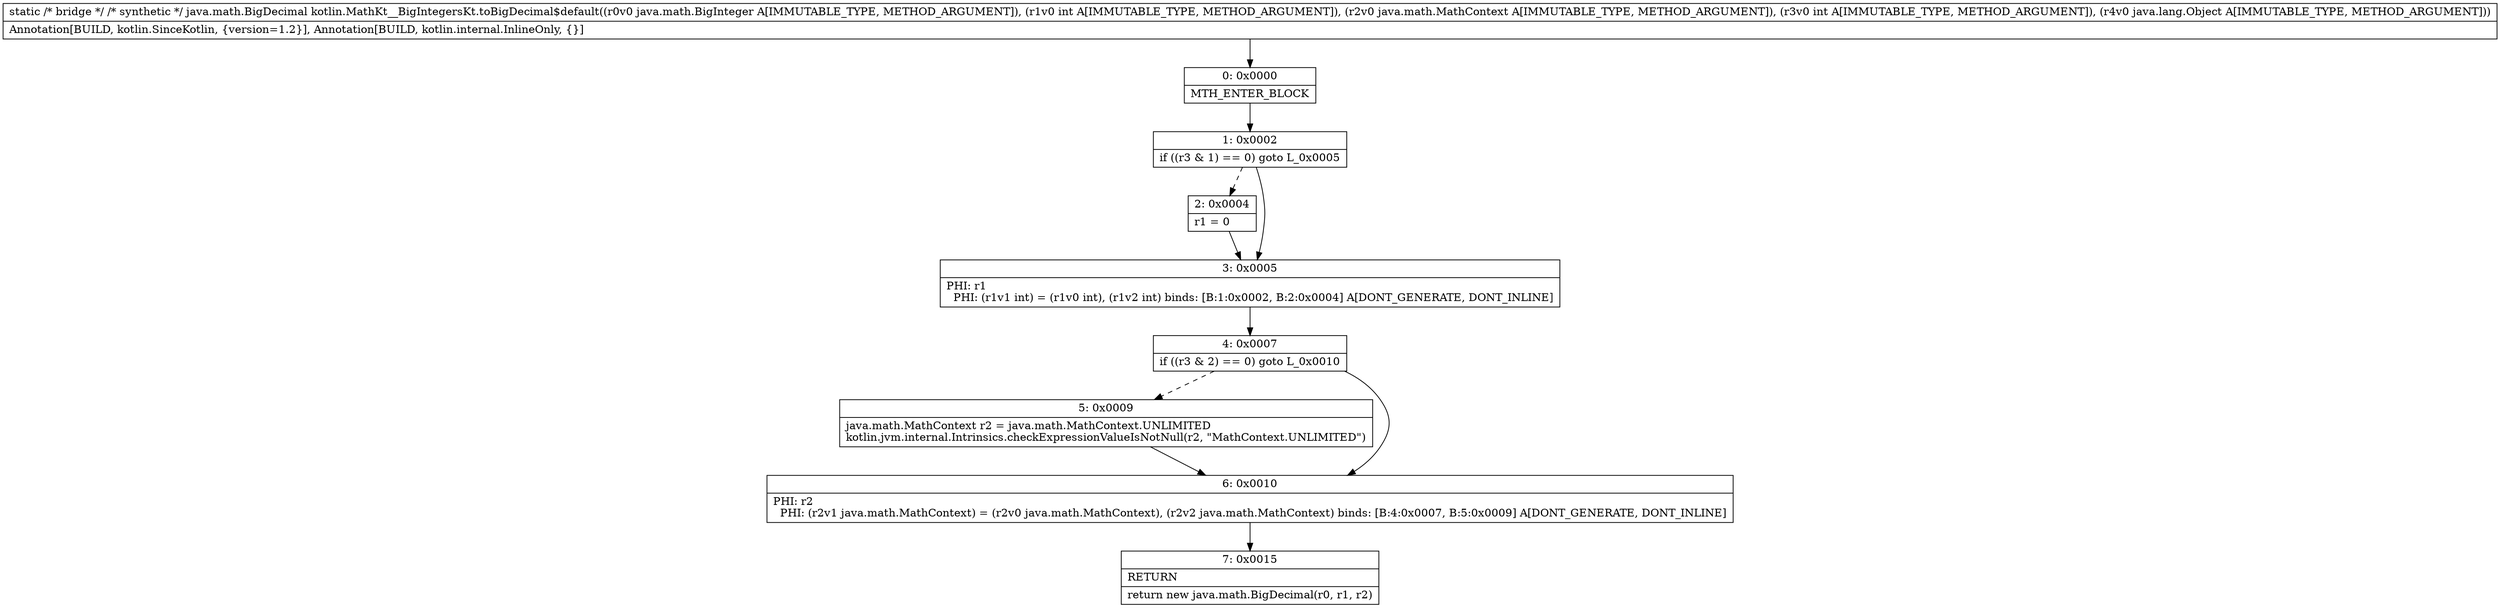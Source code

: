 digraph "CFG forkotlin.MathKt__BigIntegersKt.toBigDecimal$default(Ljava\/math\/BigInteger;ILjava\/math\/MathContext;ILjava\/lang\/Object;)Ljava\/math\/BigDecimal;" {
Node_0 [shape=record,label="{0\:\ 0x0000|MTH_ENTER_BLOCK\l}"];
Node_1 [shape=record,label="{1\:\ 0x0002|if ((r3 & 1) == 0) goto L_0x0005\l}"];
Node_2 [shape=record,label="{2\:\ 0x0004|r1 = 0\l}"];
Node_3 [shape=record,label="{3\:\ 0x0005|PHI: r1 \l  PHI: (r1v1 int) = (r1v0 int), (r1v2 int) binds: [B:1:0x0002, B:2:0x0004] A[DONT_GENERATE, DONT_INLINE]\l}"];
Node_4 [shape=record,label="{4\:\ 0x0007|if ((r3 & 2) == 0) goto L_0x0010\l}"];
Node_5 [shape=record,label="{5\:\ 0x0009|java.math.MathContext r2 = java.math.MathContext.UNLIMITED\lkotlin.jvm.internal.Intrinsics.checkExpressionValueIsNotNull(r2, \"MathContext.UNLIMITED\")\l}"];
Node_6 [shape=record,label="{6\:\ 0x0010|PHI: r2 \l  PHI: (r2v1 java.math.MathContext) = (r2v0 java.math.MathContext), (r2v2 java.math.MathContext) binds: [B:4:0x0007, B:5:0x0009] A[DONT_GENERATE, DONT_INLINE]\l}"];
Node_7 [shape=record,label="{7\:\ 0x0015|RETURN\l|return new java.math.BigDecimal(r0, r1, r2)\l}"];
MethodNode[shape=record,label="{static \/* bridge *\/ \/* synthetic *\/ java.math.BigDecimal kotlin.MathKt__BigIntegersKt.toBigDecimal$default((r0v0 java.math.BigInteger A[IMMUTABLE_TYPE, METHOD_ARGUMENT]), (r1v0 int A[IMMUTABLE_TYPE, METHOD_ARGUMENT]), (r2v0 java.math.MathContext A[IMMUTABLE_TYPE, METHOD_ARGUMENT]), (r3v0 int A[IMMUTABLE_TYPE, METHOD_ARGUMENT]), (r4v0 java.lang.Object A[IMMUTABLE_TYPE, METHOD_ARGUMENT]))  | Annotation[BUILD, kotlin.SinceKotlin, \{version=1.2\}], Annotation[BUILD, kotlin.internal.InlineOnly, \{\}]\l}"];
MethodNode -> Node_0;
Node_0 -> Node_1;
Node_1 -> Node_2[style=dashed];
Node_1 -> Node_3;
Node_2 -> Node_3;
Node_3 -> Node_4;
Node_4 -> Node_5[style=dashed];
Node_4 -> Node_6;
Node_5 -> Node_6;
Node_6 -> Node_7;
}

